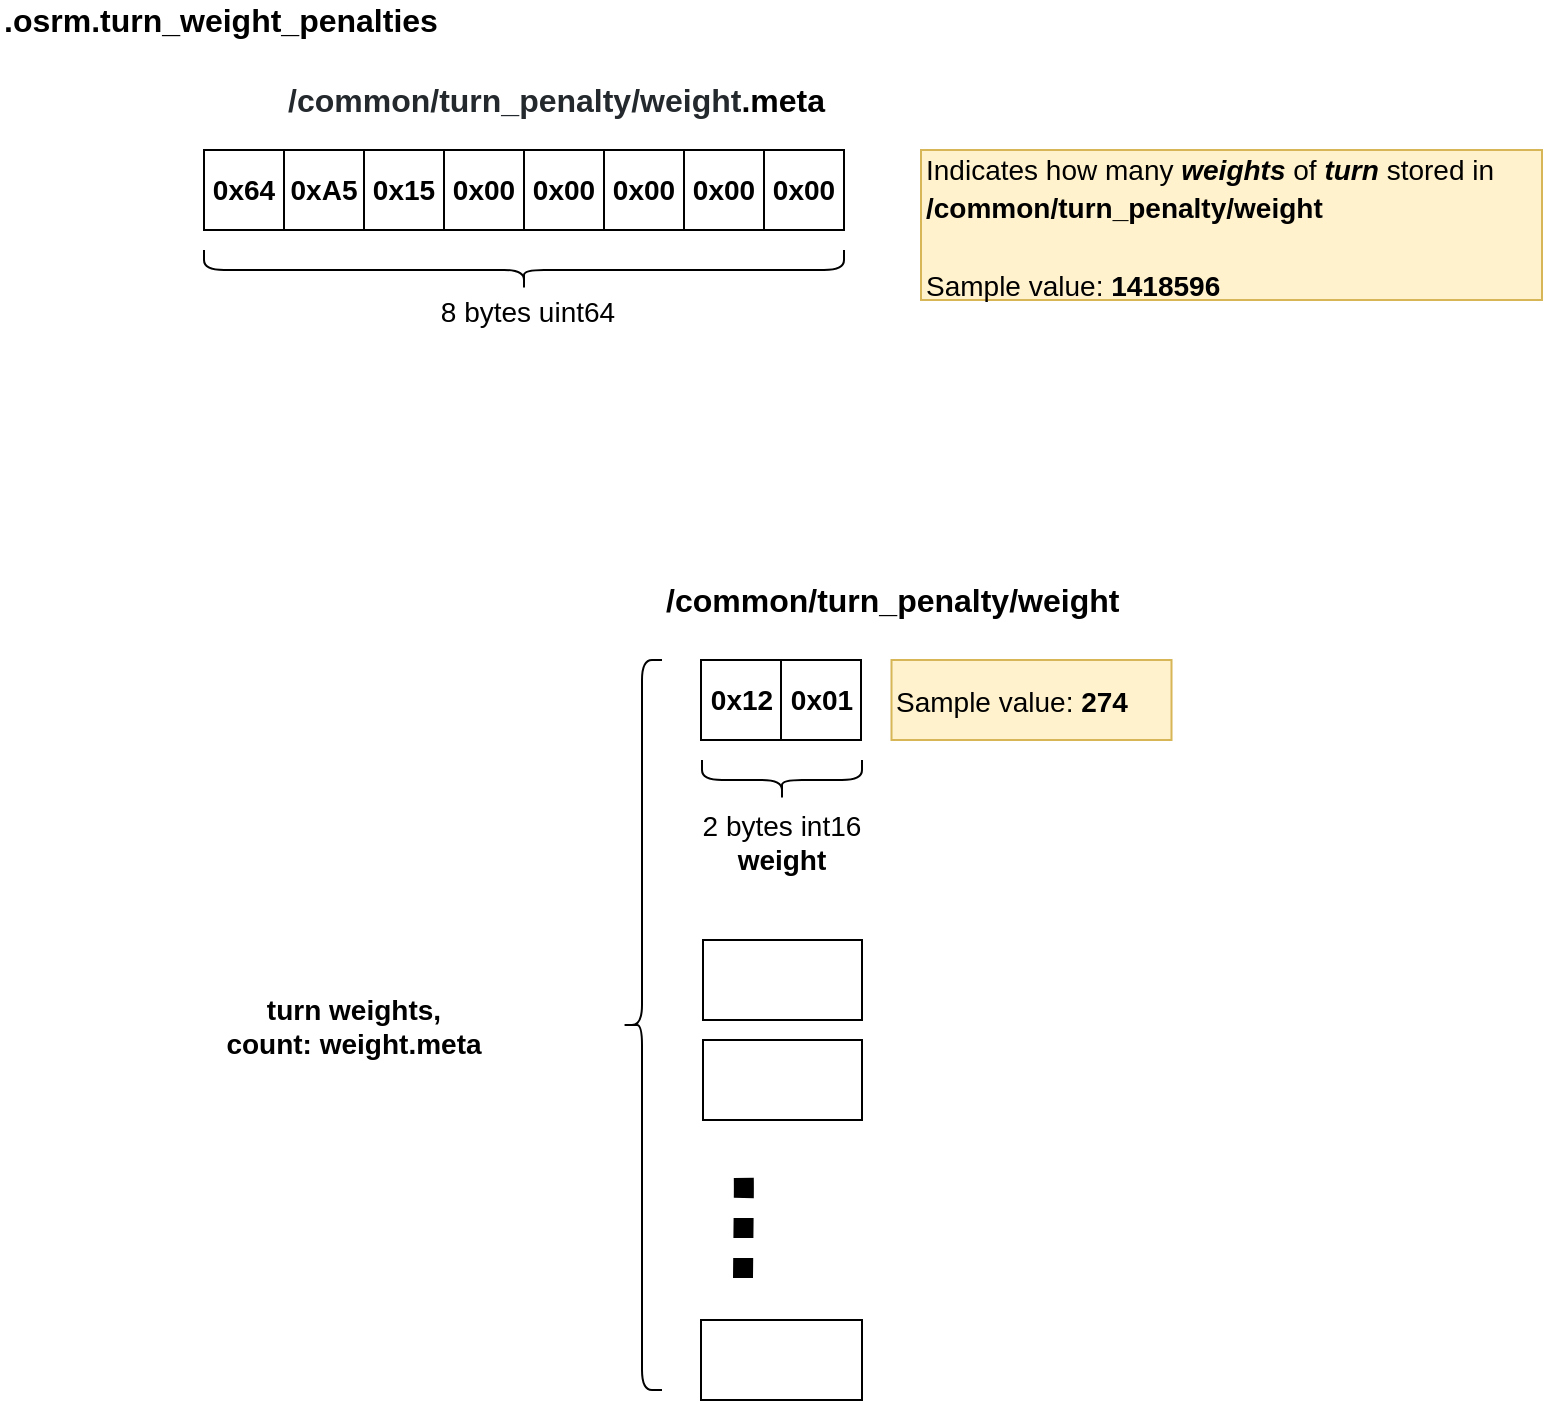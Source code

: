 <mxfile version="13.8.0" type="github"><diagram id="peSgpNI3BcgGdvSU9K40" name="Page-1"><mxGraphModel dx="1987" dy="1194" grid="1" gridSize="10" guides="1" tooltips="1" connect="1" arrows="1" fold="1" page="1" pageScale="1" pageWidth="1169" pageHeight="827" math="0" shadow="0"><root><mxCell id="0"/><mxCell id="1" parent="0"/><mxCell id="VliR9g0e-GEGa0XOMWeD-1" value="0x64" style="rounded=0;whiteSpace=wrap;html=1;fontStyle=1;fontSize=14;" parent="1" vertex="1"><mxGeometry x="141" y="85" width="40" height="40" as="geometry"/></mxCell><mxCell id="VliR9g0e-GEGa0XOMWeD-2" value="0xA5" style="rounded=0;whiteSpace=wrap;html=1;fontStyle=1;fontSize=14;" parent="1" vertex="1"><mxGeometry x="181" y="85" width="40" height="40" as="geometry"/></mxCell><mxCell id="VliR9g0e-GEGa0XOMWeD-3" value="0x15" style="rounded=0;whiteSpace=wrap;html=1;fontStyle=1;fontSize=14;" parent="1" vertex="1"><mxGeometry x="221" y="85" width="40" height="40" as="geometry"/></mxCell><mxCell id="VliR9g0e-GEGa0XOMWeD-4" value="0x00" style="rounded=0;whiteSpace=wrap;html=1;fontStyle=1;fontSize=14;" parent="1" vertex="1"><mxGeometry x="261" y="85" width="40" height="40" as="geometry"/></mxCell><mxCell id="VliR9g0e-GEGa0XOMWeD-5" value="0x00" style="rounded=0;whiteSpace=wrap;html=1;fontStyle=1;fontSize=14;" parent="1" vertex="1"><mxGeometry x="301" y="85" width="40" height="40" as="geometry"/></mxCell><mxCell id="VliR9g0e-GEGa0XOMWeD-6" value="0x00" style="rounded=0;whiteSpace=wrap;html=1;fontStyle=1;fontSize=14;" parent="1" vertex="1"><mxGeometry x="341" y="85" width="40" height="40" as="geometry"/></mxCell><mxCell id="VliR9g0e-GEGa0XOMWeD-7" value="0x00" style="rounded=0;whiteSpace=wrap;html=1;fontStyle=1;fontSize=14;" parent="1" vertex="1"><mxGeometry x="381" y="85" width="40" height="40" as="geometry"/></mxCell><mxCell id="VliR9g0e-GEGa0XOMWeD-8" value="0x00" style="rounded=0;whiteSpace=wrap;html=1;fontStyle=1;fontSize=14;" parent="1" vertex="1"><mxGeometry x="421" y="85" width="40" height="40" as="geometry"/></mxCell><mxCell id="VliR9g0e-GEGa0XOMWeD-28" value="" style="shape=curlyBracket;whiteSpace=wrap;html=1;rounded=1;fontSize=14;rotation=-90;" parent="1" vertex="1"><mxGeometry x="291" y="-15" width="20" height="320" as="geometry"/></mxCell><mxCell id="VliR9g0e-GEGa0XOMWeD-29" value="8 bytes uint64" style="text;html=1;strokeColor=none;fillColor=none;align=center;verticalAlign=middle;whiteSpace=wrap;rounded=0;fontSize=14;" parent="1" vertex="1"><mxGeometry x="221" y="156" width="164" height="20" as="geometry"/></mxCell><mxCell id="ZOe7THteKk9-Ha0sNbh8-1" value=".osrm.turn_weight_penalties" style="text;html=1;strokeColor=none;fillColor=none;align=left;verticalAlign=middle;whiteSpace=wrap;rounded=0;fontSize=16;fontStyle=1" parent="1" vertex="1"><mxGeometry x="39" y="10" width="245" height="20" as="geometry"/></mxCell><mxCell id="1GXQoTSjyK3YCtDIwdtC-1" value="&lt;font style=&quot;font-size: 16px&quot;&gt;&lt;span style=&quot;color: rgb(36 , 41 , 46)&quot;&gt;&lt;font style=&quot;font-size: 16px&quot;&gt;/common/turn_penalty/weight&lt;/font&gt;&lt;/span&gt;&lt;span style=&quot;font-size: 16px&quot;&gt;.meta&lt;/span&gt;&lt;/font&gt;" style="text;html=1;strokeColor=none;fillColor=none;align=left;verticalAlign=middle;whiteSpace=wrap;rounded=0;fontSize=16;fontStyle=1" parent="1" vertex="1"><mxGeometry x="181" y="50" width="245" height="20" as="geometry"/></mxCell><mxCell id="1GXQoTSjyK3YCtDIwdtC-2" value="&lt;font style=&quot;font-size: 14px&quot;&gt;&lt;span style=&quot;font-weight: normal&quot;&gt;Indicates how many &lt;/span&gt;&lt;i&gt;weights&lt;/i&gt;&lt;span style=&quot;font-weight: normal&quot;&gt; of &lt;/span&gt;&lt;i&gt;turn&amp;nbsp;&lt;/i&gt;&lt;span style=&quot;font-weight: normal&quot;&gt;stored in &lt;br&gt;&lt;/span&gt;/common/turn_penalty/weight&amp;nbsp;&lt;/font&gt;&lt;font&gt;&lt;br&gt;&lt;br&gt;&lt;span style=&quot;font-size: 14px ; font-weight: 400 ; text-align: center&quot;&gt;Sample value:&amp;nbsp;&lt;/span&gt;&lt;b style=&quot;font-size: 14px ; text-align: center&quot;&gt;1418596&lt;/b&gt;&lt;br&gt;&lt;/font&gt;" style="text;html=1;strokeColor=#d6b656;fillColor=#fff2cc;align=left;verticalAlign=middle;whiteSpace=wrap;rounded=0;fontSize=16;fontStyle=1" parent="1" vertex="1"><mxGeometry x="499.5" y="85" width="310.5" height="75" as="geometry"/></mxCell><mxCell id="1GXQoTSjyK3YCtDIwdtC-5" value="/common/turn_penalty/weight" style="text;html=1;strokeColor=none;fillColor=none;align=left;verticalAlign=middle;whiteSpace=wrap;rounded=0;fontSize=16;fontStyle=1" parent="1" vertex="1"><mxGeometry x="370" y="300" width="245" height="20" as="geometry"/></mxCell><mxCell id="1GXQoTSjyK3YCtDIwdtC-6" value="0x12" style="rounded=0;whiteSpace=wrap;html=1;fontStyle=1;fontSize=14;" parent="1" vertex="1"><mxGeometry x="389.5" y="340" width="40" height="40" as="geometry"/></mxCell><mxCell id="1GXQoTSjyK3YCtDIwdtC-7" value="0x01" style="rounded=0;whiteSpace=wrap;html=1;fontStyle=1;fontSize=14;" parent="1" vertex="1"><mxGeometry x="429.5" y="340" width="40" height="40" as="geometry"/></mxCell><mxCell id="1GXQoTSjyK3YCtDIwdtC-14" value="" style="shape=curlyBracket;whiteSpace=wrap;html=1;rounded=1;fontSize=14;rotation=-90;" parent="1" vertex="1"><mxGeometry x="420" y="360" width="20" height="80" as="geometry"/></mxCell><mxCell id="1GXQoTSjyK3YCtDIwdtC-15" value="2 bytes int16&lt;br&gt;&lt;b&gt;weight&lt;/b&gt;&lt;b&gt;&lt;br&gt;&lt;/b&gt;" style="text;html=1;strokeColor=none;fillColor=none;align=center;verticalAlign=middle;whiteSpace=wrap;rounded=0;fontSize=14;" parent="1" vertex="1"><mxGeometry x="375.25" y="403.5" width="109.5" height="55" as="geometry"/></mxCell><mxCell id="1GXQoTSjyK3YCtDIwdtC-30" value="&lt;span style=&quot;font-size: 14px ; font-weight: 400&quot;&gt;Sample value:&amp;nbsp;&lt;/span&gt;&lt;span style=&quot;font-size: 14px&quot;&gt;274&lt;/span&gt;&lt;span style=&quot;font-size: 14px ; font-weight: 400&quot;&gt;&lt;br&gt;&lt;/span&gt;" style="text;html=1;strokeColor=#d6b656;fillColor=#fff2cc;align=left;verticalAlign=middle;whiteSpace=wrap;rounded=0;fontSize=16;fontStyle=1" parent="1" vertex="1"><mxGeometry x="484.75" y="340" width="140" height="40" as="geometry"/></mxCell><mxCell id="1GXQoTSjyK3YCtDIwdtC-31" value="" style="shape=curlyBracket;whiteSpace=wrap;html=1;rounded=1;fontSize=14;rotation=0;" parent="1" vertex="1"><mxGeometry x="350" y="340" width="20" height="365" as="geometry"/></mxCell><mxCell id="1GXQoTSjyK3YCtDIwdtC-32" value="" style="rounded=0;whiteSpace=wrap;html=1;" parent="1" vertex="1"><mxGeometry x="390.5" y="480" width="79.5" height="40" as="geometry"/></mxCell><mxCell id="1GXQoTSjyK3YCtDIwdtC-33" value="" style="rounded=0;whiteSpace=wrap;html=1;" parent="1" vertex="1"><mxGeometry x="390.5" y="530" width="79.5" height="40" as="geometry"/></mxCell><mxCell id="1GXQoTSjyK3YCtDIwdtC-34" value="" style="endArrow=none;dashed=1;html=1;strokeWidth=10;strokeColor=#000000;rounded=1;dashPattern=1 1;" parent="1" edge="1"><mxGeometry width="50" height="50" relative="1" as="geometry"><mxPoint x="410.5" y="649" as="sourcePoint"/><mxPoint x="410.5" y="589" as="targetPoint"/><Array as="points"><mxPoint x="411" y="599"/></Array></mxGeometry></mxCell><mxCell id="1GXQoTSjyK3YCtDIwdtC-35" value="&lt;b&gt;turn weights, &lt;br&gt;count:&amp;nbsp;&lt;/b&gt;&lt;b&gt;weight&lt;/b&gt;&lt;b&gt;.meta&lt;/b&gt;" style="text;html=1;strokeColor=none;fillColor=none;align=center;verticalAlign=middle;whiteSpace=wrap;rounded=0;fontSize=14;" parent="1" vertex="1"><mxGeometry x="141" y="490" width="150" height="65" as="geometry"/></mxCell><mxCell id="1GXQoTSjyK3YCtDIwdtC-36" value="" style="rounded=0;whiteSpace=wrap;html=1;" parent="1" vertex="1"><mxGeometry x="389.5" y="670" width="80.5" height="40" as="geometry"/></mxCell></root></mxGraphModel></diagram></mxfile>